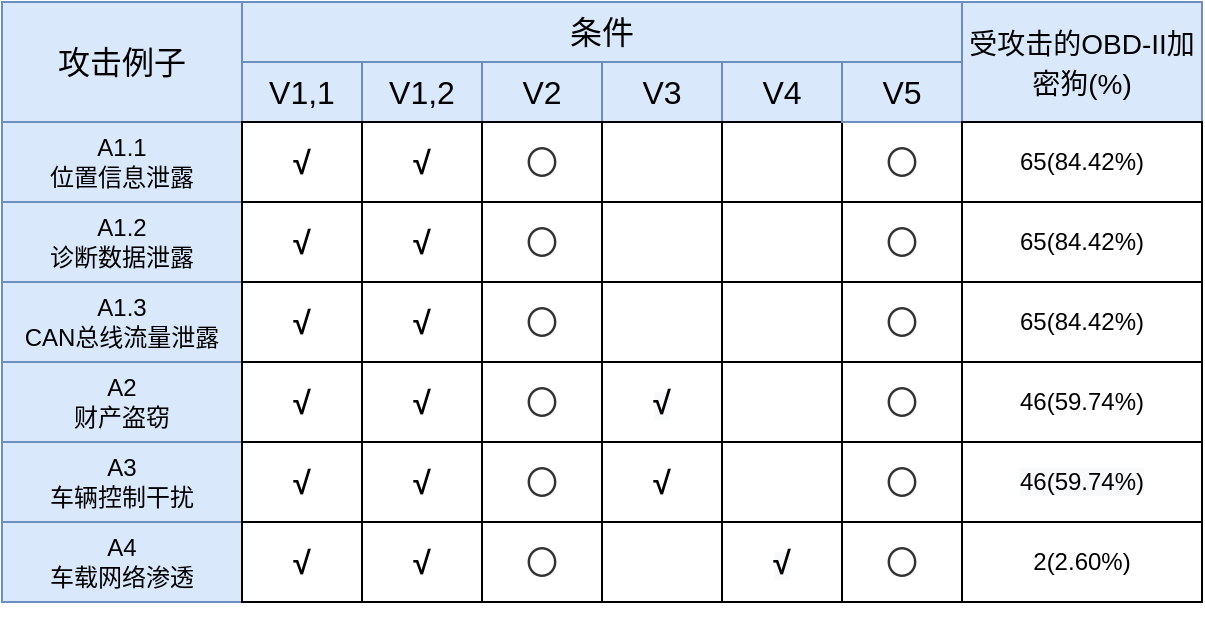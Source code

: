 <mxfile version="14.2.6" type="github">
  <diagram name="Page-1" id="bd83a815-5ea8-2e97-e5ec-87c9f400f2fa">
    <mxGraphModel dx="680" dy="491" grid="1" gridSize="10" guides="1" tooltips="1" connect="1" arrows="1" fold="1" page="1" pageScale="1.5" pageWidth="1169" pageHeight="826" background="#ffffff" math="0" shadow="0">
      <root>
        <mxCell id="0" style=";html=1;" />
        <mxCell id="1" style=";html=1;" parent="0" />
        <mxCell id="WzcwfJ7gUM0HH6AXqhER-14" value="V1,1" style="rounded=0;whiteSpace=wrap;html=1;fillColor=#dae8fc;strokeColor=#6c8ebf;fontSize=16;" vertex="1" parent="1">
          <mxGeometry x="300" y="190" width="60" height="30" as="geometry" />
        </mxCell>
        <mxCell id="WzcwfJ7gUM0HH6AXqhER-17" value="A1.1&lt;br&gt;位置信息泄露" style="rounded=0;whiteSpace=wrap;html=1;fillColor=#dae8fc;strokeColor=#6c8ebf;" vertex="1" parent="1">
          <mxGeometry x="180" y="220" width="120" height="40" as="geometry" />
        </mxCell>
        <mxCell id="WzcwfJ7gUM0HH6AXqhER-32" value="攻击例子" style="rounded=0;whiteSpace=wrap;html=1;fillColor=#dae8fc;strokeColor=#6c8ebf;fontSize=16;" vertex="1" parent="1">
          <mxGeometry x="180" y="160" width="120" height="60" as="geometry" />
        </mxCell>
        <mxCell id="WzcwfJ7gUM0HH6AXqhER-35" value="条件" style="rounded=0;whiteSpace=wrap;html=1;fillColor=#dae8fc;strokeColor=#6c8ebf;fontSize=16;" vertex="1" parent="1">
          <mxGeometry x="300" y="160" width="360" height="30" as="geometry" />
        </mxCell>
        <mxCell id="WzcwfJ7gUM0HH6AXqhER-36" value="V1,2" style="rounded=0;whiteSpace=wrap;html=1;fillColor=#dae8fc;strokeColor=#6c8ebf;fontSize=16;" vertex="1" parent="1">
          <mxGeometry x="360" y="190" width="60" height="30" as="geometry" />
        </mxCell>
        <mxCell id="WzcwfJ7gUM0HH6AXqhER-37" value="V2" style="rounded=0;whiteSpace=wrap;html=1;fillColor=#dae8fc;strokeColor=#6c8ebf;fontSize=16;" vertex="1" parent="1">
          <mxGeometry x="420" y="190" width="60" height="30" as="geometry" />
        </mxCell>
        <mxCell id="WzcwfJ7gUM0HH6AXqhER-38" value="V3" style="rounded=0;whiteSpace=wrap;html=1;fillColor=#dae8fc;strokeColor=#6c8ebf;fontSize=16;" vertex="1" parent="1">
          <mxGeometry x="480" y="190" width="60" height="30" as="geometry" />
        </mxCell>
        <mxCell id="WzcwfJ7gUM0HH6AXqhER-39" value="V4" style="rounded=0;whiteSpace=wrap;html=1;fillColor=#dae8fc;strokeColor=#6c8ebf;fontSize=16;" vertex="1" parent="1">
          <mxGeometry x="540" y="190" width="60" height="30" as="geometry" />
        </mxCell>
        <mxCell id="WzcwfJ7gUM0HH6AXqhER-41" value="A2&lt;br&gt;财产盗窃" style="rounded=0;whiteSpace=wrap;html=1;fillColor=#dae8fc;strokeColor=#6c8ebf;" vertex="1" parent="1">
          <mxGeometry x="180" y="340" width="120" height="40" as="geometry" />
        </mxCell>
        <mxCell id="WzcwfJ7gUM0HH6AXqhER-42" value="A1.3&lt;br&gt;CAN总线流量泄露" style="rounded=0;whiteSpace=wrap;html=1;fillColor=#dae8fc;strokeColor=#6c8ebf;" vertex="1" parent="1">
          <mxGeometry x="180" y="300" width="120" height="40" as="geometry" />
        </mxCell>
        <mxCell id="WzcwfJ7gUM0HH6AXqhER-43" value="A1.2&lt;br&gt;诊断数据泄露" style="rounded=0;whiteSpace=wrap;html=1;fillColor=#dae8fc;strokeColor=#6c8ebf;" vertex="1" parent="1">
          <mxGeometry x="180" y="260" width="120" height="40" as="geometry" />
        </mxCell>
        <mxCell id="WzcwfJ7gUM0HH6AXqhER-44" value="A3&lt;br&gt;车辆控制干扰" style="rounded=0;whiteSpace=wrap;html=1;fillColor=#dae8fc;strokeColor=#6c8ebf;" vertex="1" parent="1">
          <mxGeometry x="180" y="380" width="120" height="40" as="geometry" />
        </mxCell>
        <mxCell id="WzcwfJ7gUM0HH6AXqhER-45" value="A4&lt;br&gt;车载网络渗透" style="rounded=0;whiteSpace=wrap;html=1;fillColor=#dae8fc;strokeColor=#6c8ebf;" vertex="1" parent="1">
          <mxGeometry x="180" y="420" width="120" height="40" as="geometry" />
        </mxCell>
        <mxCell id="WzcwfJ7gUM0HH6AXqhER-46" value="&lt;b&gt;&lt;font style=&quot;font-size: 16px&quot;&gt;√&lt;/font&gt;&lt;/b&gt;" style="rounded=0;whiteSpace=wrap;html=1;" vertex="1" parent="1">
          <mxGeometry x="300" y="220" width="60" height="40" as="geometry" />
        </mxCell>
        <mxCell id="WzcwfJ7gUM0HH6AXqhER-53" value="" style="rounded=0;whiteSpace=wrap;html=1;" vertex="1" parent="1">
          <mxGeometry x="480" y="220" width="60" height="40" as="geometry" />
        </mxCell>
        <mxCell id="WzcwfJ7gUM0HH6AXqhER-54" value="&lt;span style=&quot;color: rgb(51 , 51 , 51) ; font-family: &amp;#34;pingfang sc&amp;#34; , &amp;#34;lantinghei sc&amp;#34; , &amp;#34;microsoft yahei&amp;#34; , &amp;#34;arial&amp;#34; , , sans-serif , &amp;#34;tahoma&amp;#34; ; font-size: 16px ; background-color: rgb(255 , 255 , 255)&quot;&gt;〇&lt;/span&gt;" style="rounded=0;whiteSpace=wrap;html=1;" vertex="1" parent="1">
          <mxGeometry x="420" y="220" width="60" height="40" as="geometry" />
        </mxCell>
        <mxCell id="WzcwfJ7gUM0HH6AXqhER-58" value="&lt;b&gt;&lt;font style=&quot;font-size: 16px&quot;&gt;√&lt;/font&gt;&lt;/b&gt;" style="rounded=0;whiteSpace=wrap;html=1;" vertex="1" parent="1">
          <mxGeometry x="300" y="260" width="60" height="40" as="geometry" />
        </mxCell>
        <mxCell id="WzcwfJ7gUM0HH6AXqhER-60" value="" style="rounded=0;whiteSpace=wrap;html=1;" vertex="1" parent="1">
          <mxGeometry x="480" y="260" width="60" height="40" as="geometry" />
        </mxCell>
        <mxCell id="WzcwfJ7gUM0HH6AXqhER-61" value="&lt;span style=&quot;color: rgb(51 , 51 , 51) ; font-size: 16px ; background-color: rgb(255 , 255 , 255)&quot;&gt;〇&lt;/span&gt;" style="rounded=0;whiteSpace=wrap;html=1;" vertex="1" parent="1">
          <mxGeometry x="420" y="260" width="60" height="40" as="geometry" />
        </mxCell>
        <mxCell id="WzcwfJ7gUM0HH6AXqhER-63" value="&lt;b&gt;&lt;font style=&quot;font-size: 16px&quot;&gt;√&lt;/font&gt;&lt;/b&gt;" style="rounded=0;whiteSpace=wrap;html=1;" vertex="1" parent="1">
          <mxGeometry x="300" y="300" width="60" height="40" as="geometry" />
        </mxCell>
        <mxCell id="WzcwfJ7gUM0HH6AXqhER-65" value="" style="rounded=0;whiteSpace=wrap;html=1;" vertex="1" parent="1">
          <mxGeometry x="480" y="300" width="60" height="40" as="geometry" />
        </mxCell>
        <mxCell id="WzcwfJ7gUM0HH6AXqhER-66" value="&lt;span style=&quot;color: rgb(51 , 51 , 51) ; font-size: 16px ; background-color: rgb(255 , 255 , 255)&quot;&gt;〇&lt;/span&gt;" style="rounded=0;whiteSpace=wrap;html=1;" vertex="1" parent="1">
          <mxGeometry x="420" y="300" width="60" height="40" as="geometry" />
        </mxCell>
        <mxCell id="WzcwfJ7gUM0HH6AXqhER-68" value="&lt;b&gt;&lt;font style=&quot;font-size: 16px&quot;&gt;√&lt;/font&gt;&lt;/b&gt;" style="rounded=0;whiteSpace=wrap;html=1;" vertex="1" parent="1">
          <mxGeometry x="300" y="340" width="60" height="40" as="geometry" />
        </mxCell>
        <mxCell id="WzcwfJ7gUM0HH6AXqhER-70" value="&#xa;&#xa;&lt;b style=&quot;color: rgb(0, 0, 0); font-family: helvetica; font-size: 12px; font-style: normal; letter-spacing: normal; text-align: center; text-indent: 0px; text-transform: none; word-spacing: 0px; background-color: rgb(248, 249, 250);&quot;&gt;&lt;font style=&quot;font-size: 16px&quot;&gt;√&lt;/font&gt;&lt;/b&gt;&#xa;&#xa;" style="rounded=0;whiteSpace=wrap;html=1;" vertex="1" parent="1">
          <mxGeometry x="480" y="340" width="60" height="40" as="geometry" />
        </mxCell>
        <mxCell id="WzcwfJ7gUM0HH6AXqhER-71" value="&lt;span style=&quot;color: rgb(51 , 51 , 51) ; font-size: 16px ; background-color: rgb(255 , 255 , 255)&quot;&gt;〇&lt;/span&gt;" style="rounded=0;whiteSpace=wrap;html=1;" vertex="1" parent="1">
          <mxGeometry x="420" y="340" width="60" height="40" as="geometry" />
        </mxCell>
        <mxCell id="WzcwfJ7gUM0HH6AXqhER-73" value="&lt;b&gt;&lt;font style=&quot;font-size: 16px&quot;&gt;√&lt;/font&gt;&lt;/b&gt;" style="rounded=0;whiteSpace=wrap;html=1;" vertex="1" parent="1">
          <mxGeometry x="300" y="380" width="60" height="40" as="geometry" />
        </mxCell>
        <mxCell id="WzcwfJ7gUM0HH6AXqhER-75" value="&lt;b&gt;&lt;font style=&quot;font-size: 16px&quot;&gt;√&lt;/font&gt;&lt;/b&gt;" style="rounded=0;whiteSpace=wrap;html=1;" vertex="1" parent="1">
          <mxGeometry x="480" y="380" width="60" height="40" as="geometry" />
        </mxCell>
        <mxCell id="WzcwfJ7gUM0HH6AXqhER-76" value="&lt;span style=&quot;color: rgb(51 , 51 , 51) ; font-size: 16px ; background-color: rgb(255 , 255 , 255)&quot;&gt;〇&lt;/span&gt;" style="rounded=0;whiteSpace=wrap;html=1;" vertex="1" parent="1">
          <mxGeometry x="420" y="380" width="60" height="40" as="geometry" />
        </mxCell>
        <mxCell id="WzcwfJ7gUM0HH6AXqhER-78" value="&lt;b&gt;&lt;font style=&quot;font-size: 16px&quot;&gt;√&lt;/font&gt;&lt;/b&gt;" style="rounded=0;whiteSpace=wrap;html=1;" vertex="1" parent="1">
          <mxGeometry x="300" y="420" width="60" height="40" as="geometry" />
        </mxCell>
        <mxCell id="WzcwfJ7gUM0HH6AXqhER-80" value="" style="rounded=0;whiteSpace=wrap;html=1;" vertex="1" parent="1">
          <mxGeometry x="480" y="420" width="60" height="40" as="geometry" />
        </mxCell>
        <mxCell id="WzcwfJ7gUM0HH6AXqhER-81" value="&lt;span style=&quot;color: rgb(51 , 51 , 51) ; font-size: 16px ; background-color: rgb(255 , 255 , 255)&quot;&gt;〇&lt;/span&gt;" style="rounded=0;whiteSpace=wrap;html=1;" vertex="1" parent="1">
          <mxGeometry x="420" y="420" width="60" height="40" as="geometry" />
        </mxCell>
        <mxCell id="WzcwfJ7gUM0HH6AXqhER-83" value="&lt;b&gt;&lt;font style=&quot;font-size: 16px&quot;&gt;√&lt;/font&gt;&lt;/b&gt;" style="rounded=0;whiteSpace=wrap;html=1;" vertex="1" parent="1">
          <mxGeometry x="360" y="220" width="60" height="40" as="geometry" />
        </mxCell>
        <mxCell id="WzcwfJ7gUM0HH6AXqhER-84" value="&lt;b&gt;&lt;font style=&quot;font-size: 16px&quot;&gt;√&lt;/font&gt;&lt;/b&gt;" style="rounded=0;whiteSpace=wrap;html=1;" vertex="1" parent="1">
          <mxGeometry x="360" y="260" width="60" height="40" as="geometry" />
        </mxCell>
        <mxCell id="WzcwfJ7gUM0HH6AXqhER-85" value="&lt;b&gt;&lt;font style=&quot;font-size: 16px&quot;&gt;√&lt;/font&gt;&lt;/b&gt;" style="rounded=0;whiteSpace=wrap;html=1;" vertex="1" parent="1">
          <mxGeometry x="360" y="300" width="60" height="40" as="geometry" />
        </mxCell>
        <mxCell id="WzcwfJ7gUM0HH6AXqhER-86" value="&lt;b&gt;&lt;font style=&quot;font-size: 16px&quot;&gt;√&lt;/font&gt;&lt;/b&gt;" style="rounded=0;whiteSpace=wrap;html=1;" vertex="1" parent="1">
          <mxGeometry x="360" y="340" width="60" height="40" as="geometry" />
        </mxCell>
        <mxCell id="WzcwfJ7gUM0HH6AXqhER-87" value="&lt;b&gt;&lt;font style=&quot;font-size: 16px&quot;&gt;√&lt;/font&gt;&lt;/b&gt;" style="rounded=0;whiteSpace=wrap;html=1;" vertex="1" parent="1">
          <mxGeometry x="360" y="380" width="60" height="40" as="geometry" />
        </mxCell>
        <mxCell id="WzcwfJ7gUM0HH6AXqhER-88" value="&lt;b&gt;&lt;font style=&quot;font-size: 16px&quot;&gt;√&lt;/font&gt;&lt;/b&gt;" style="rounded=0;whiteSpace=wrap;html=1;" vertex="1" parent="1">
          <mxGeometry x="360" y="420" width="60" height="40" as="geometry" />
        </mxCell>
        <mxCell id="WzcwfJ7gUM0HH6AXqhER-89" value="" style="rounded=0;whiteSpace=wrap;html=1;" vertex="1" parent="1">
          <mxGeometry x="540" y="220" width="60" height="40" as="geometry" />
        </mxCell>
        <mxCell id="WzcwfJ7gUM0HH6AXqhER-90" value="" style="rounded=0;whiteSpace=wrap;html=1;" vertex="1" parent="1">
          <mxGeometry x="540" y="260" width="60" height="40" as="geometry" />
        </mxCell>
        <mxCell id="WzcwfJ7gUM0HH6AXqhER-91" value="" style="rounded=0;whiteSpace=wrap;html=1;" vertex="1" parent="1">
          <mxGeometry x="540" y="300" width="60" height="40" as="geometry" />
        </mxCell>
        <mxCell id="WzcwfJ7gUM0HH6AXqhER-92" value="" style="rounded=0;whiteSpace=wrap;html=1;" vertex="1" parent="1">
          <mxGeometry x="540" y="340" width="60" height="40" as="geometry" />
        </mxCell>
        <mxCell id="WzcwfJ7gUM0HH6AXqhER-93" value="" style="rounded=0;whiteSpace=wrap;html=1;" vertex="1" parent="1">
          <mxGeometry x="540" y="380" width="60" height="40" as="geometry" />
        </mxCell>
        <mxCell id="WzcwfJ7gUM0HH6AXqhER-94" value="&#xa;&#xa;&lt;b style=&quot;color: rgb(0, 0, 0); font-family: helvetica; font-size: 12px; font-style: normal; letter-spacing: normal; text-align: center; text-indent: 0px; text-transform: none; word-spacing: 0px; background-color: rgb(248, 249, 250);&quot;&gt;&lt;font style=&quot;font-size: 16px&quot;&gt;√&lt;/font&gt;&lt;/b&gt;&#xa;&#xa;" style="rounded=0;whiteSpace=wrap;html=1;" vertex="1" parent="1">
          <mxGeometry x="540" y="420" width="60" height="40" as="geometry" />
        </mxCell>
        <mxCell id="WzcwfJ7gUM0HH6AXqhER-95" value="&lt;span style=&quot;color: rgb(51 , 51 , 51) ; font-family: &amp;#34;pingfang sc&amp;#34; , &amp;#34;lantinghei sc&amp;#34; , &amp;#34;microsoft yahei&amp;#34; , &amp;#34;arial&amp;#34; , , sans-serif , &amp;#34;tahoma&amp;#34; ; font-size: 16px ; background-color: rgb(255 , 255 , 255)&quot;&gt;〇&lt;/span&gt;" style="rounded=0;whiteSpace=wrap;html=1;" vertex="1" parent="1">
          <mxGeometry x="600" y="220" width="60" height="40" as="geometry" />
        </mxCell>
        <mxCell id="WzcwfJ7gUM0HH6AXqhER-96" value="&lt;span style=&quot;color: rgb(51 , 51 , 51) ; font-size: 16px ; background-color: rgb(255 , 255 , 255)&quot;&gt;〇&lt;/span&gt;" style="rounded=0;whiteSpace=wrap;html=1;" vertex="1" parent="1">
          <mxGeometry x="600" y="260" width="60" height="40" as="geometry" />
        </mxCell>
        <mxCell id="WzcwfJ7gUM0HH6AXqhER-97" value="&lt;span style=&quot;color: rgb(51 , 51 , 51) ; font-size: 16px ; background-color: rgb(255 , 255 , 255)&quot;&gt;〇&lt;/span&gt;" style="rounded=0;whiteSpace=wrap;html=1;" vertex="1" parent="1">
          <mxGeometry x="600" y="300" width="60" height="40" as="geometry" />
        </mxCell>
        <mxCell id="WzcwfJ7gUM0HH6AXqhER-98" value="&lt;span style=&quot;color: rgb(51 , 51 , 51) ; font-size: 16px ; background-color: rgb(255 , 255 , 255)&quot;&gt;〇&lt;/span&gt;" style="rounded=0;whiteSpace=wrap;html=1;" vertex="1" parent="1">
          <mxGeometry x="600" y="340" width="60" height="40" as="geometry" />
        </mxCell>
        <mxCell id="WzcwfJ7gUM0HH6AXqhER-99" value="&lt;span style=&quot;color: rgb(51 , 51 , 51) ; font-size: 16px ; background-color: rgb(255 , 255 , 255)&quot;&gt;〇&lt;/span&gt;" style="rounded=0;whiteSpace=wrap;html=1;" vertex="1" parent="1">
          <mxGeometry x="600" y="380" width="60" height="40" as="geometry" />
        </mxCell>
        <mxCell id="WzcwfJ7gUM0HH6AXqhER-100" value="&lt;span style=&quot;color: rgb(51 , 51 , 51) ; font-size: 16px ; background-color: rgb(255 , 255 , 255)&quot;&gt;〇&lt;/span&gt;" style="rounded=0;whiteSpace=wrap;html=1;" vertex="1" parent="1">
          <mxGeometry x="600" y="420" width="60" height="40" as="geometry" />
        </mxCell>
        <mxCell id="WzcwfJ7gUM0HH6AXqhER-101" value="V5" style="rounded=0;whiteSpace=wrap;html=1;fillColor=#dae8fc;strokeColor=#6c8ebf;fontSize=16;" vertex="1" parent="1">
          <mxGeometry x="600" y="190" width="60" height="30" as="geometry" />
        </mxCell>
        <mxCell id="WzcwfJ7gUM0HH6AXqhER-102" value="&lt;font style=&quot;font-size: 14px&quot;&gt;受攻击的OBD-II&lt;span&gt;加密狗(%)&lt;/span&gt;&lt;/font&gt;" style="rounded=0;whiteSpace=wrap;html=1;fillColor=#dae8fc;strokeColor=#6c8ebf;fontSize=16;" vertex="1" parent="1">
          <mxGeometry x="660" y="160" width="120" height="60" as="geometry" />
        </mxCell>
        <mxCell id="WzcwfJ7gUM0HH6AXqhER-103" value="65(84.42%)" style="rounded=0;whiteSpace=wrap;html=1;" vertex="1" parent="1">
          <mxGeometry x="660" y="220" width="120" height="40" as="geometry" />
        </mxCell>
        <mxCell id="WzcwfJ7gUM0HH6AXqhER-104" value="&lt;span&gt;65(84.42%)&lt;/span&gt;" style="rounded=0;whiteSpace=wrap;html=1;" vertex="1" parent="1">
          <mxGeometry x="660" y="260" width="120" height="40" as="geometry" />
        </mxCell>
        <mxCell id="WzcwfJ7gUM0HH6AXqhER-105" value="&lt;span&gt;65(84.42%)&lt;/span&gt;" style="rounded=0;whiteSpace=wrap;html=1;" vertex="1" parent="1">
          <mxGeometry x="660" y="300" width="120" height="40" as="geometry" />
        </mxCell>
        <mxCell id="WzcwfJ7gUM0HH6AXqhER-106" value="46(59.74%)" style="rounded=0;whiteSpace=wrap;html=1;" vertex="1" parent="1">
          <mxGeometry x="660" y="340" width="120" height="40" as="geometry" />
        </mxCell>
        <mxCell id="WzcwfJ7gUM0HH6AXqhER-107" value="&#xa;&#xa;&lt;span style=&quot;color: rgb(0, 0, 0); font-family: helvetica; font-size: 12px; font-style: normal; font-weight: 400; letter-spacing: normal; text-align: center; text-indent: 0px; text-transform: none; word-spacing: 0px; background-color: rgb(248, 249, 250); display: inline; float: none;&quot;&gt;46(59.74%)&lt;/span&gt;&#xa;&#xa;" style="rounded=0;whiteSpace=wrap;html=1;" vertex="1" parent="1">
          <mxGeometry x="660" y="380" width="120" height="40" as="geometry" />
        </mxCell>
        <mxCell id="WzcwfJ7gUM0HH6AXqhER-108" value="2(2.60%)" style="rounded=0;whiteSpace=wrap;html=1;" vertex="1" parent="1">
          <mxGeometry x="660" y="420" width="120" height="40" as="geometry" />
        </mxCell>
      </root>
    </mxGraphModel>
  </diagram>
</mxfile>

